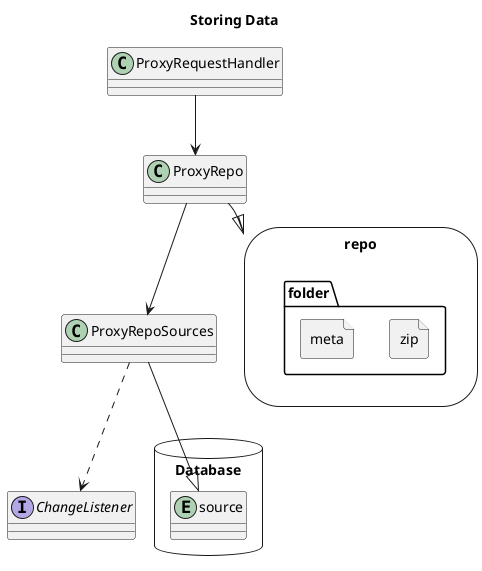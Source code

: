 @startuml

title Storing Data

class ProxyRequestHandler {
}

class ProxyRepo {
}

class ProxyRepoSources {
}

storage repo {
    folder folder {
        file zip {
        }
        file meta {
        }
    }
}



package Database <<Database>> {
entity source
}



interface ChangeListener {
}

ProxyRequestHandler --> ProxyRepo
ProxyRepo --|> repo
ProxyRepo --> ProxyRepoSources
ProxyRepoSources --|> source
ProxyRepoSources ..> ChangeListener

@enduml
